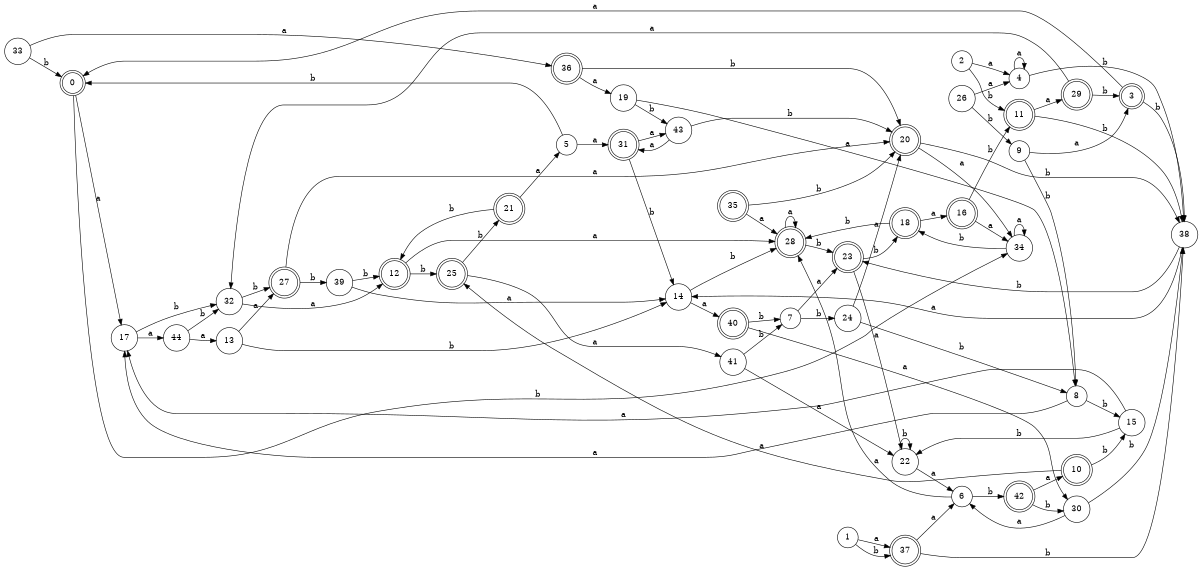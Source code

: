 digraph n36_6 {
__start0 [label="" shape="none"];

rankdir=LR;
size="8,5";

s0 [style="rounded,filled", color="black", fillcolor="white" shape="doublecircle", label="0"];
s1 [style="filled", color="black", fillcolor="white" shape="circle", label="1"];
s2 [style="filled", color="black", fillcolor="white" shape="circle", label="2"];
s3 [style="rounded,filled", color="black", fillcolor="white" shape="doublecircle", label="3"];
s4 [style="filled", color="black", fillcolor="white" shape="circle", label="4"];
s5 [style="filled", color="black", fillcolor="white" shape="circle", label="5"];
s6 [style="filled", color="black", fillcolor="white" shape="circle", label="6"];
s7 [style="filled", color="black", fillcolor="white" shape="circle", label="7"];
s8 [style="filled", color="black", fillcolor="white" shape="circle", label="8"];
s9 [style="filled", color="black", fillcolor="white" shape="circle", label="9"];
s10 [style="rounded,filled", color="black", fillcolor="white" shape="doublecircle", label="10"];
s11 [style="rounded,filled", color="black", fillcolor="white" shape="doublecircle", label="11"];
s12 [style="rounded,filled", color="black", fillcolor="white" shape="doublecircle", label="12"];
s13 [style="filled", color="black", fillcolor="white" shape="circle", label="13"];
s14 [style="filled", color="black", fillcolor="white" shape="circle", label="14"];
s15 [style="filled", color="black", fillcolor="white" shape="circle", label="15"];
s16 [style="rounded,filled", color="black", fillcolor="white" shape="doublecircle", label="16"];
s17 [style="filled", color="black", fillcolor="white" shape="circle", label="17"];
s18 [style="rounded,filled", color="black", fillcolor="white" shape="doublecircle", label="18"];
s19 [style="filled", color="black", fillcolor="white" shape="circle", label="19"];
s20 [style="rounded,filled", color="black", fillcolor="white" shape="doublecircle", label="20"];
s21 [style="rounded,filled", color="black", fillcolor="white" shape="doublecircle", label="21"];
s22 [style="filled", color="black", fillcolor="white" shape="circle", label="22"];
s23 [style="rounded,filled", color="black", fillcolor="white" shape="doublecircle", label="23"];
s24 [style="filled", color="black", fillcolor="white" shape="circle", label="24"];
s25 [style="rounded,filled", color="black", fillcolor="white" shape="doublecircle", label="25"];
s26 [style="filled", color="black", fillcolor="white" shape="circle", label="26"];
s27 [style="rounded,filled", color="black", fillcolor="white" shape="doublecircle", label="27"];
s28 [style="rounded,filled", color="black", fillcolor="white" shape="doublecircle", label="28"];
s29 [style="rounded,filled", color="black", fillcolor="white" shape="doublecircle", label="29"];
s30 [style="filled", color="black", fillcolor="white" shape="circle", label="30"];
s31 [style="rounded,filled", color="black", fillcolor="white" shape="doublecircle", label="31"];
s32 [style="filled", color="black", fillcolor="white" shape="circle", label="32"];
s33 [style="filled", color="black", fillcolor="white" shape="circle", label="33"];
s34 [style="filled", color="black", fillcolor="white" shape="circle", label="34"];
s35 [style="rounded,filled", color="black", fillcolor="white" shape="doublecircle", label="35"];
s36 [style="rounded,filled", color="black", fillcolor="white" shape="doublecircle", label="36"];
s37 [style="rounded,filled", color="black", fillcolor="white" shape="doublecircle", label="37"];
s38 [style="filled", color="black", fillcolor="white" shape="circle", label="38"];
s39 [style="filled", color="black", fillcolor="white" shape="circle", label="39"];
s40 [style="rounded,filled", color="black", fillcolor="white" shape="doublecircle", label="40"];
s41 [style="filled", color="black", fillcolor="white" shape="circle", label="41"];
s42 [style="rounded,filled", color="black", fillcolor="white" shape="doublecircle", label="42"];
s43 [style="filled", color="black", fillcolor="white" shape="circle", label="43"];
s44 [style="filled", color="black", fillcolor="white" shape="circle", label="44"];
s0 -> s17 [label="a"];
s0 -> s34 [label="b"];
s1 -> s37 [label="a"];
s1 -> s37 [label="b"];
s2 -> s4 [label="a"];
s2 -> s11 [label="b"];
s3 -> s0 [label="a"];
s3 -> s38 [label="b"];
s4 -> s4 [label="a"];
s4 -> s38 [label="b"];
s5 -> s31 [label="a"];
s5 -> s0 [label="b"];
s6 -> s28 [label="a"];
s6 -> s42 [label="b"];
s7 -> s23 [label="a"];
s7 -> s24 [label="b"];
s8 -> s17 [label="a"];
s8 -> s15 [label="b"];
s9 -> s3 [label="a"];
s9 -> s8 [label="b"];
s10 -> s25 [label="a"];
s10 -> s15 [label="b"];
s11 -> s29 [label="a"];
s11 -> s38 [label="b"];
s12 -> s28 [label="a"];
s12 -> s25 [label="b"];
s13 -> s27 [label="a"];
s13 -> s14 [label="b"];
s14 -> s40 [label="a"];
s14 -> s28 [label="b"];
s15 -> s17 [label="a"];
s15 -> s22 [label="b"];
s16 -> s34 [label="a"];
s16 -> s11 [label="b"];
s17 -> s44 [label="a"];
s17 -> s32 [label="b"];
s18 -> s16 [label="a"];
s18 -> s28 [label="b"];
s19 -> s8 [label="a"];
s19 -> s43 [label="b"];
s20 -> s34 [label="a"];
s20 -> s38 [label="b"];
s21 -> s5 [label="a"];
s21 -> s12 [label="b"];
s22 -> s6 [label="a"];
s22 -> s22 [label="b"];
s23 -> s22 [label="a"];
s23 -> s18 [label="b"];
s24 -> s20 [label="a"];
s24 -> s8 [label="b"];
s25 -> s41 [label="a"];
s25 -> s21 [label="b"];
s26 -> s4 [label="a"];
s26 -> s9 [label="b"];
s27 -> s20 [label="a"];
s27 -> s39 [label="b"];
s28 -> s28 [label="a"];
s28 -> s23 [label="b"];
s29 -> s32 [label="a"];
s29 -> s3 [label="b"];
s30 -> s6 [label="a"];
s30 -> s38 [label="b"];
s31 -> s43 [label="a"];
s31 -> s14 [label="b"];
s32 -> s12 [label="a"];
s32 -> s27 [label="b"];
s33 -> s36 [label="a"];
s33 -> s0 [label="b"];
s34 -> s34 [label="a"];
s34 -> s18 [label="b"];
s35 -> s28 [label="a"];
s35 -> s20 [label="b"];
s36 -> s19 [label="a"];
s36 -> s20 [label="b"];
s37 -> s6 [label="a"];
s37 -> s38 [label="b"];
s38 -> s14 [label="a"];
s38 -> s23 [label="b"];
s39 -> s14 [label="a"];
s39 -> s12 [label="b"];
s40 -> s30 [label="a"];
s40 -> s7 [label="b"];
s41 -> s22 [label="a"];
s41 -> s7 [label="b"];
s42 -> s10 [label="a"];
s42 -> s30 [label="b"];
s43 -> s31 [label="a"];
s43 -> s20 [label="b"];
s44 -> s13 [label="a"];
s44 -> s32 [label="b"];

}